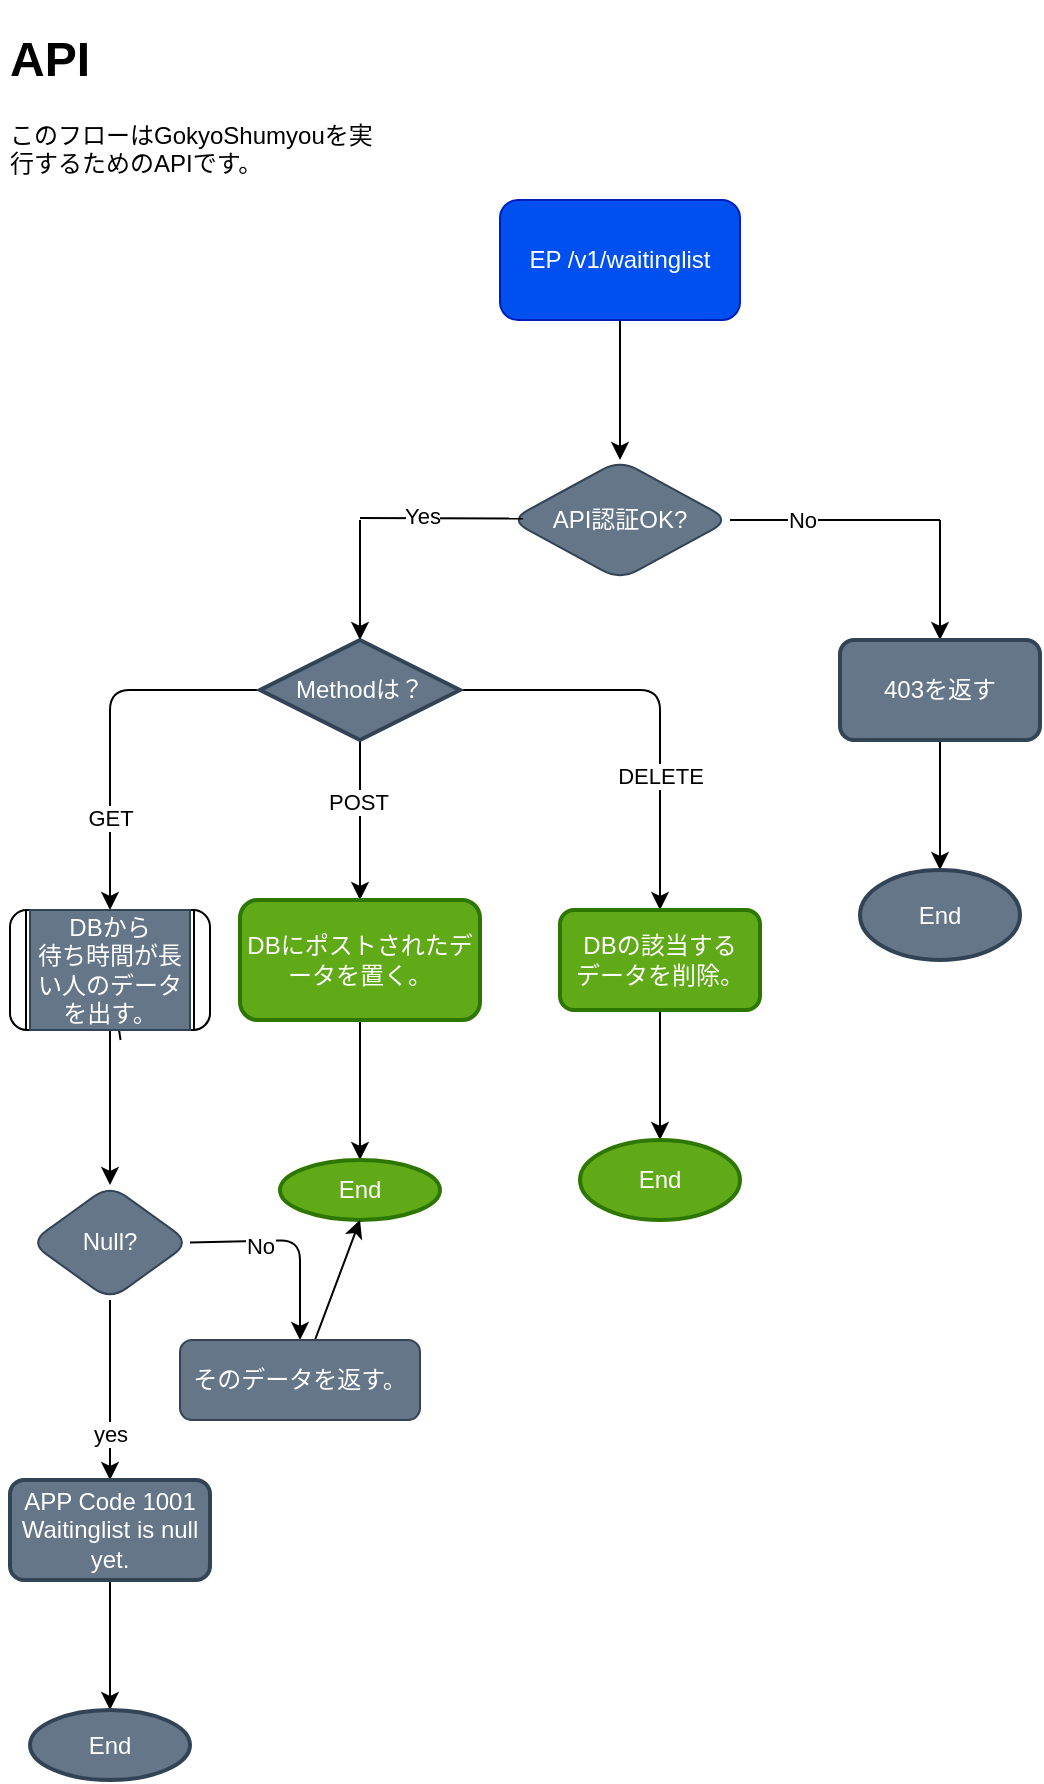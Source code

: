 <mxfile>
    <diagram id="38ZSjATZTCBm9n9e23Pm" name="ページ1">
        <mxGraphModel dx="352" dy="2183" grid="1" gridSize="10" guides="1" tooltips="1" connect="1" arrows="1" fold="1" page="1" pageScale="1" pageWidth="1600" pageHeight="900" math="0" shadow="0">
            <root>
                <mxCell id="0"/>
                <mxCell id="1" parent="0"/>
                <mxCell id="5" value="&lt;h1&gt;API&lt;/h1&gt;&lt;p&gt;このフローはGokyoShumyouを実行するためのAPIです。&lt;/p&gt;" style="text;html=1;strokeColor=none;fillColor=none;spacing=5;spacingTop=-20;whiteSpace=wrap;overflow=hidden;rounded=0;" parent="1" vertex="1">
                    <mxGeometry x="10" y="-1790" width="190" height="90" as="geometry"/>
                </mxCell>
                <mxCell id="17" value="" style="edgeStyle=none;html=1;" parent="1" source="15" target="16" edge="1">
                    <mxGeometry relative="1" as="geometry"/>
                </mxCell>
                <mxCell id="15" value="EP /v1/waitinglist" style="rounded=1;whiteSpace=wrap;html=1;fillColor=#0050ef;fontColor=#ffffff;strokeColor=#001DBC;" parent="1" vertex="1">
                    <mxGeometry x="260" y="-1700" width="120" height="60" as="geometry"/>
                </mxCell>
                <mxCell id="16" value="API認証OK?" style="rhombus;whiteSpace=wrap;html=1;rounded=1;fillColor=#647687;strokeColor=#314354;fontColor=#ffffff;" parent="1" vertex="1">
                    <mxGeometry x="265" y="-1570" width="110" height="60" as="geometry"/>
                </mxCell>
                <mxCell id="21" value="" style="endArrow=none;html=1;exitX=1;exitY=0.5;exitDx=0;exitDy=0;" parent="1" source="16" edge="1">
                    <mxGeometry width="50" height="50" relative="1" as="geometry">
                        <mxPoint x="510" y="-1440" as="sourcePoint"/>
                        <mxPoint x="480" y="-1540" as="targetPoint"/>
                    </mxGeometry>
                </mxCell>
                <mxCell id="24" value="No" style="edgeLabel;html=1;align=center;verticalAlign=middle;resizable=0;points=[];" parent="21" vertex="1" connectable="0">
                    <mxGeometry x="-0.317" relative="1" as="geometry">
                        <mxPoint as="offset"/>
                    </mxGeometry>
                </mxCell>
                <mxCell id="22" value="" style="endArrow=classic;html=1;entryX=0.5;entryY=0;entryDx=0;entryDy=0;" parent="1" target="23" edge="1">
                    <mxGeometry width="50" height="50" relative="1" as="geometry">
                        <mxPoint x="480" y="-1540" as="sourcePoint"/>
                        <mxPoint x="450" y="-1480" as="targetPoint"/>
                    </mxGeometry>
                </mxCell>
                <mxCell id="26" value="" style="edgeStyle=none;html=1;" parent="1" source="23" target="25" edge="1">
                    <mxGeometry relative="1" as="geometry"/>
                </mxCell>
                <mxCell id="23" value="403を返す" style="rounded=1;whiteSpace=wrap;html=1;absoluteArcSize=1;arcSize=14;strokeWidth=2;fillColor=#647687;fontColor=#ffffff;strokeColor=#314354;" parent="1" vertex="1">
                    <mxGeometry x="430" y="-1480" width="100" height="50" as="geometry"/>
                </mxCell>
                <mxCell id="25" value="End" style="ellipse;whiteSpace=wrap;html=1;fillColor=#647687;strokeColor=#314354;fontColor=#ffffff;rounded=1;arcSize=14;strokeWidth=2;" parent="1" vertex="1">
                    <mxGeometry x="440" y="-1365" width="80" height="45" as="geometry"/>
                </mxCell>
                <mxCell id="28" value="" style="endArrow=none;html=1;entryX=0.06;entryY=0.487;entryDx=0;entryDy=0;entryPerimeter=0;" parent="1" target="16" edge="1">
                    <mxGeometry width="50" height="50" relative="1" as="geometry">
                        <mxPoint x="190" y="-1541" as="sourcePoint"/>
                        <mxPoint x="390" y="-1490" as="targetPoint"/>
                    </mxGeometry>
                </mxCell>
                <mxCell id="30" value="Yes" style="edgeLabel;html=1;align=center;verticalAlign=middle;resizable=0;points=[];" parent="28" vertex="1" connectable="0">
                    <mxGeometry x="-0.247" y="1" relative="1" as="geometry">
                        <mxPoint as="offset"/>
                    </mxGeometry>
                </mxCell>
                <mxCell id="29" value="" style="endArrow=classic;html=1;entryX=0.5;entryY=0;entryDx=0;entryDy=0;entryPerimeter=0;" parent="1" target="31" edge="1">
                    <mxGeometry width="50" height="50" relative="1" as="geometry">
                        <mxPoint x="190" y="-1540" as="sourcePoint"/>
                        <mxPoint x="210" y="-1480" as="targetPoint"/>
                    </mxGeometry>
                </mxCell>
                <mxCell id="36" value="" style="edgeStyle=none;html=1;" parent="1" source="31" target="35" edge="1">
                    <mxGeometry relative="1" as="geometry"/>
                </mxCell>
                <mxCell id="39" value="POST" style="edgeLabel;html=1;align=center;verticalAlign=middle;resizable=0;points=[];" parent="36" vertex="1" connectable="0">
                    <mxGeometry x="-0.223" y="-1" relative="1" as="geometry">
                        <mxPoint as="offset"/>
                    </mxGeometry>
                </mxCell>
                <mxCell id="37" style="edgeStyle=none;html=1;exitX=1;exitY=0.5;exitDx=0;exitDy=0;exitPerimeter=0;entryX=0.5;entryY=0;entryDx=0;entryDy=0;" parent="1" source="31" target="42" edge="1">
                    <mxGeometry relative="1" as="geometry">
                        <mxPoint x="340" y="-1360" as="targetPoint"/>
                        <Array as="points">
                            <mxPoint x="340" y="-1455"/>
                        </Array>
                    </mxGeometry>
                </mxCell>
                <mxCell id="43" value="DELETE" style="edgeLabel;html=1;align=center;verticalAlign=middle;resizable=0;points=[];" parent="37" vertex="1" connectable="0">
                    <mxGeometry x="0.359" relative="1" as="geometry">
                        <mxPoint as="offset"/>
                    </mxGeometry>
                </mxCell>
                <mxCell id="46" style="edgeStyle=none;html=1;exitX=0;exitY=0.5;exitDx=0;exitDy=0;exitPerimeter=0;entryX=0.5;entryY=0;entryDx=0;entryDy=0;" parent="1" source="31" edge="1">
                    <mxGeometry relative="1" as="geometry">
                        <mxPoint x="65" y="-1345" as="targetPoint"/>
                        <Array as="points">
                            <mxPoint x="65" y="-1455"/>
                        </Array>
                    </mxGeometry>
                </mxCell>
                <mxCell id="49" value="GET" style="edgeLabel;html=1;align=center;verticalAlign=middle;resizable=0;points=[];" parent="46" vertex="1" connectable="0">
                    <mxGeometry x="0.5" relative="1" as="geometry">
                        <mxPoint as="offset"/>
                    </mxGeometry>
                </mxCell>
                <mxCell id="31" value="Methodは？" style="strokeWidth=2;html=1;shape=mxgraph.flowchart.decision;whiteSpace=wrap;fillColor=#647687;fontColor=#ffffff;strokeColor=#314354;" parent="1" vertex="1">
                    <mxGeometry x="140" y="-1480" width="100" height="50" as="geometry"/>
                </mxCell>
                <mxCell id="41" value="" style="edgeStyle=none;html=1;" parent="1" source="35" target="40" edge="1">
                    <mxGeometry relative="1" as="geometry"/>
                </mxCell>
                <mxCell id="35" value="DBにポストされたデータを置く。" style="whiteSpace=wrap;html=1;fillColor=#60a917;strokeColor=#2D7600;fontColor=#ffffff;strokeWidth=2;rounded=1;" parent="1" vertex="1">
                    <mxGeometry x="130" y="-1350" width="120" height="60" as="geometry"/>
                </mxCell>
                <mxCell id="40" value="End" style="ellipse;whiteSpace=wrap;html=1;fillColor=#60a917;strokeColor=#2D7600;fontColor=#ffffff;strokeWidth=2;" parent="1" vertex="1">
                    <mxGeometry x="150" y="-1220" width="80" height="30" as="geometry"/>
                </mxCell>
                <mxCell id="45" value="" style="edgeStyle=none;html=1;" parent="1" source="42" target="44" edge="1">
                    <mxGeometry relative="1" as="geometry"/>
                </mxCell>
                <mxCell id="42" value="DBの該当する&lt;br&gt;データを削除。" style="rounded=1;whiteSpace=wrap;html=1;absoluteArcSize=1;arcSize=14;strokeWidth=2;fillColor=#60a917;fontColor=#ffffff;strokeColor=#2D7600;" parent="1" vertex="1">
                    <mxGeometry x="290" y="-1345" width="100" height="50" as="geometry"/>
                </mxCell>
                <mxCell id="44" value="End" style="ellipse;whiteSpace=wrap;html=1;fillColor=#60a917;strokeColor=#2D7600;fontColor=#ffffff;rounded=1;arcSize=14;strokeWidth=2;" parent="1" vertex="1">
                    <mxGeometry x="300" y="-1230" width="80" height="40" as="geometry"/>
                </mxCell>
                <mxCell id="53" value="" style="edgeStyle=none;html=1;startArrow=none;" parent="1" source="69" target="52" edge="1">
                    <mxGeometry relative="1" as="geometry"/>
                </mxCell>
                <mxCell id="56" value="" style="edgeStyle=none;html=1;exitX=1;exitY=0.5;exitDx=0;exitDy=0;entryX=0.5;entryY=0;entryDx=0;entryDy=0;" parent="1" source="52" target="57" edge="1">
                    <mxGeometry relative="1" as="geometry">
                        <mxPoint x="160" y="-1130" as="targetPoint"/>
                        <Array as="points">
                            <mxPoint x="160" y="-1180"/>
                        </Array>
                    </mxGeometry>
                </mxCell>
                <mxCell id="59" value="No" style="edgeLabel;html=1;align=center;verticalAlign=middle;resizable=0;points=[];" parent="56" vertex="1" connectable="0">
                    <mxGeometry x="-0.332" y="-2" relative="1" as="geometry">
                        <mxPoint as="offset"/>
                    </mxGeometry>
                </mxCell>
                <mxCell id="61" style="edgeStyle=none;html=1;" parent="1" source="52" edge="1">
                    <mxGeometry relative="1" as="geometry">
                        <mxPoint x="65" y="-1060" as="targetPoint"/>
                    </mxGeometry>
                </mxCell>
                <mxCell id="66" value="yes" style="edgeLabel;html=1;align=center;verticalAlign=middle;resizable=0;points=[];" parent="61" vertex="1" connectable="0">
                    <mxGeometry x="0.486" y="4" relative="1" as="geometry">
                        <mxPoint x="-4" as="offset"/>
                    </mxGeometry>
                </mxCell>
                <mxCell id="52" value="Null?" style="rhombus;whiteSpace=wrap;html=1;rounded=1;fillColor=#647687;fontColor=#ffffff;strokeColor=#314354;" parent="1" vertex="1">
                    <mxGeometry x="25" y="-1207.5" width="80" height="57.5" as="geometry"/>
                </mxCell>
                <mxCell id="67" style="edgeStyle=none;html=1;entryX=0.5;entryY=1;entryDx=0;entryDy=0;" parent="1" source="57" target="40" edge="1">
                    <mxGeometry relative="1" as="geometry"/>
                </mxCell>
                <mxCell id="57" value="そのデータを返す。" style="rounded=1;whiteSpace=wrap;html=1;fillColor=#647687;fontColor=#ffffff;strokeColor=#314354;" parent="1" vertex="1">
                    <mxGeometry x="100" y="-1130" width="120" height="40" as="geometry"/>
                </mxCell>
                <mxCell id="64" value="" style="edgeStyle=none;html=1;" parent="1" source="62" target="63" edge="1">
                    <mxGeometry relative="1" as="geometry"/>
                </mxCell>
                <mxCell id="62" value="APP Code 1001&lt;br&gt;Waitinglist is null yet." style="rounded=1;whiteSpace=wrap;html=1;absoluteArcSize=1;arcSize=14;strokeWidth=2;fillColor=#647687;fontColor=#ffffff;strokeColor=#314354;" parent="1" vertex="1">
                    <mxGeometry x="15" y="-1060" width="100" height="50" as="geometry"/>
                </mxCell>
                <mxCell id="63" value="End" style="ellipse;whiteSpace=wrap;html=1;rounded=1;arcSize=14;strokeWidth=2;fillColor=#647687;fontColor=#ffffff;strokeColor=#314354;" parent="1" vertex="1">
                    <mxGeometry x="25" y="-945" width="80" height="35" as="geometry"/>
                </mxCell>
                <mxCell id="70" value="" style="edgeStyle=none;html=1;endArrow=none;" edge="1" parent="1" target="69">
                    <mxGeometry relative="1" as="geometry">
                        <mxPoint x="70.27" y="-1280" as="sourcePoint"/>
                        <mxPoint x="65" y="-1207.5" as="targetPoint"/>
                    </mxGeometry>
                </mxCell>
                <mxCell id="69" value="" style="verticalLabelPosition=bottom;verticalAlign=top;html=1;shape=process;whiteSpace=wrap;rounded=1;size=0;arcSize=14;glass=0;" vertex="1" parent="1">
                    <mxGeometry x="15" y="-1345" width="100" height="60" as="geometry"/>
                </mxCell>
                <mxCell id="71" value="&lt;span style=&quot;color: rgb(255, 255, 255);&quot;&gt;DBから&lt;/span&gt;&lt;br style=&quot;color: rgb(255, 255, 255);&quot;&gt;&lt;span style=&quot;color: rgb(255, 255, 255);&quot;&gt;待ち時間が長い人のデータを出す。&lt;/span&gt;" style="rounded=0;whiteSpace=wrap;html=1;fillColor=#647687;fontColor=#ffffff;strokeColor=#314354;" vertex="1" parent="1">
                    <mxGeometry x="25" y="-1345" width="80" height="60" as="geometry"/>
                </mxCell>
            </root>
        </mxGraphModel>
    </diagram>
</mxfile>